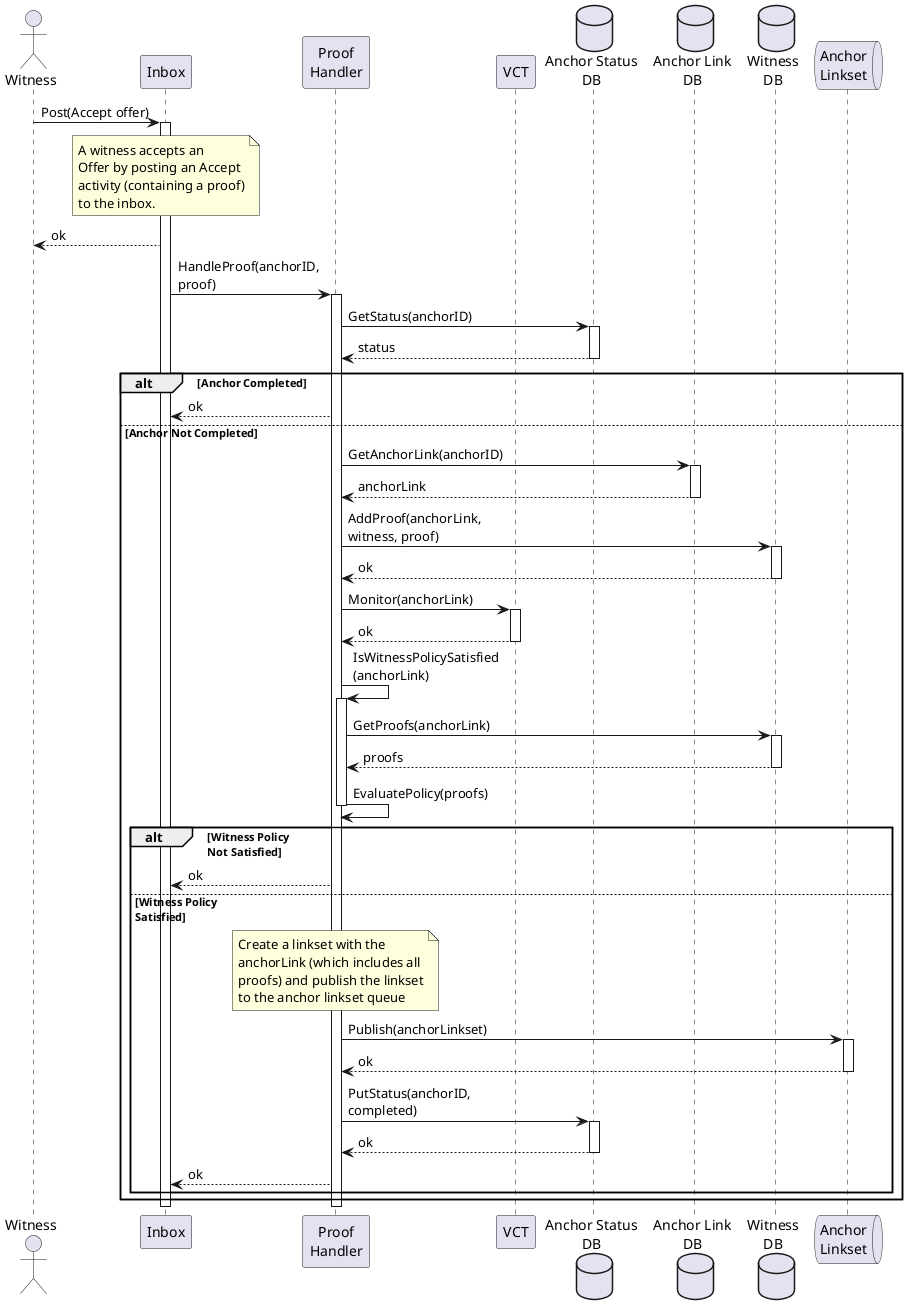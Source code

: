 @startuml
'https://plantuml.com/sequence-diagram

actor "Witness" as witness
participant "Inbox" as inbox

participant "Proof\nHandler" as proofHandler
participant "VCT" as vct

database "Anchor Status\nDB" as anchorStatusDB
database "Anchor Link\nDB" as anchorLinkDB
database "Witness\nDB" as witnessDB
queue "Anchor\nLinkset" as anchorLinksetQueue

witness -> inbox: Post(Accept offer)
note over inbox
  A witness accepts an
  Offer by posting an Accept
  activity (containing a proof)
  to the inbox.
end note

activate inbox
inbox --> witness: ok

inbox -> proofHandler: HandleProof(anchorID,\nproof)

activate proofHandler
  proofHandler -> anchorStatusDB: GetStatus(anchorID)
  activate anchorStatusDB
  anchorStatusDB --> proofHandler: status
  deactivate anchorStatusDB

  alt Anchor Completed
    proofHandler --> inbox: ok
  else Anchor Not Completed
    proofHandler -> anchorLinkDB: GetAnchorLink(anchorID)
    activate anchorLinkDB
    anchorLinkDB --> proofHandler: anchorLink
    deactivate anchorLinkDB

    proofHandler -> witnessDB: AddProof(anchorLink,\nwitness, proof)
    activate witnessDB
    witnessDB --> proofHandler: ok
    deactivate witnessDB

    proofHandler -> vct: Monitor(anchorLink)
    activate vct
    vct --> proofHandler: ok
    deactivate vct

    proofHandler -> proofHandler: IsWitnessPolicySatisfied\n(anchorLink)

    activate proofHandler
        proofHandler -> witnessDB: GetProofs(anchorLink)
        activate witnessDB
        witnessDB --> proofHandler: proofs
        deactivate witnessDB
        proofHandler -> proofHandler: EvaluatePolicy(proofs)
    deactivate proofHandler

    alt Witness Policy\nNot Satisfied
        proofHandler --> inbox: ok
    else Witness Policy\nSatisfied
        note over proofHandler
          Create a linkset with the
          anchorLink (which includes all
          proofs) and publish the linkset
          to the anchor linkset queue
        end note

        proofHandler -> anchorLinksetQueue: Publish(anchorLinkset)
        activate anchorLinksetQueue
        anchorLinksetQueue --> proofHandler: ok
        deactivate anchorLinksetQueue

        proofHandler -> anchorStatusDB: PutStatus(anchorID,\ncompleted)
        activate anchorStatusDB
        anchorStatusDB --> proofHandler: ok
        deactivate anchorStatusDB

        proofHandler --> inbox: ok
    end
  end alt
deactivate proofHandler
deactivate inbox

@enduml
